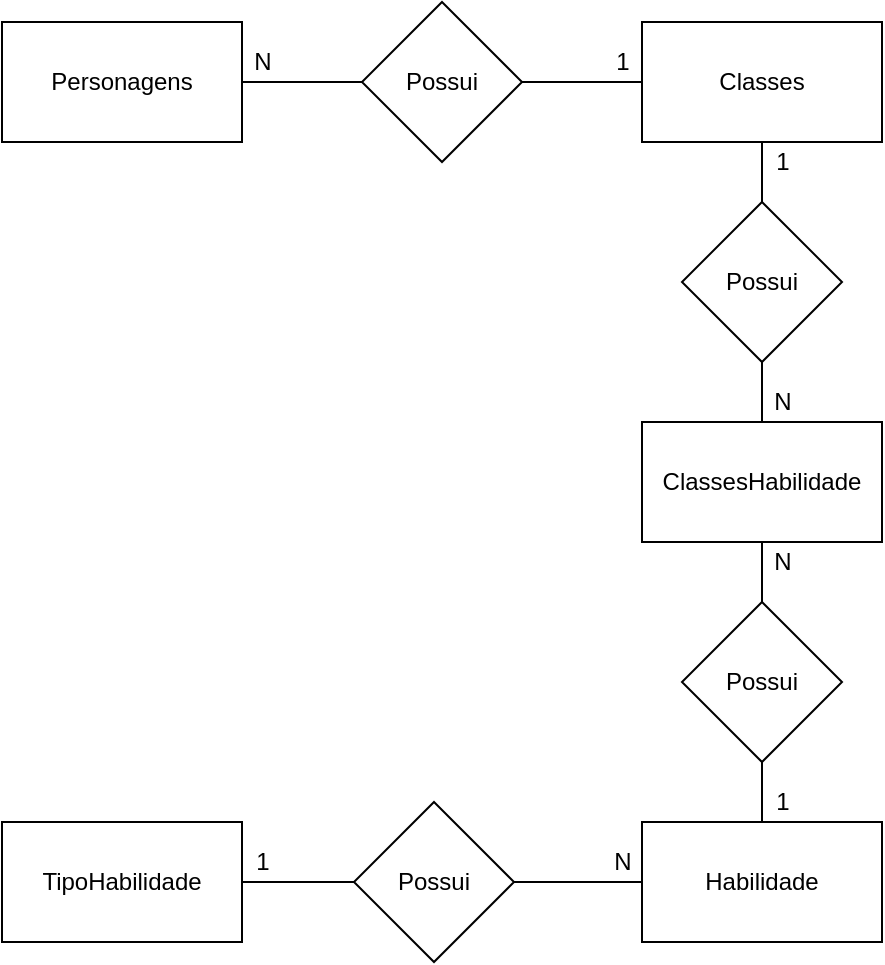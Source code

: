 <mxfile version="14.6.1" type="device" pages="2"><diagram id="KwWeDRrUwVv2rEVqDcTY" name="conceitual"><mxGraphModel dx="868" dy="482" grid="1" gridSize="10" guides="1" tooltips="1" connect="1" arrows="1" fold="1" page="1" pageScale="1" pageWidth="827" pageHeight="1169" math="0" shadow="0"><root><mxCell id="0"/><mxCell id="1" parent="0"/><mxCell id="8Vl4ZgsfmEuqpqaA4T27-1" value="Personagens" style="rounded=0;whiteSpace=wrap;html=1;" parent="1" vertex="1"><mxGeometry x="200" y="140" width="120" height="60" as="geometry"/></mxCell><mxCell id="r9K2TrHLwtq3RD5Jaqkg-5" value="" style="edgeStyle=orthogonalEdgeStyle;rounded=0;orthogonalLoop=1;jettySize=auto;html=1;endArrow=none;endFill=0;" edge="1" parent="1" source="8Vl4ZgsfmEuqpqaA4T27-2" target="r9K2TrHLwtq3RD5Jaqkg-3"><mxGeometry relative="1" as="geometry"/></mxCell><mxCell id="8Vl4ZgsfmEuqpqaA4T27-2" value="Classes" style="rounded=0;whiteSpace=wrap;html=1;" parent="1" vertex="1"><mxGeometry x="520" y="140" width="120" height="60" as="geometry"/></mxCell><mxCell id="8Vl4ZgsfmEuqpqaA4T27-3" value="Habilidade" style="rounded=0;whiteSpace=wrap;html=1;" parent="1" vertex="1"><mxGeometry x="520" y="540" width="120" height="60" as="geometry"/></mxCell><mxCell id="8Vl4ZgsfmEuqpqaA4T27-4" value="TipoHabilidade" style="rounded=0;whiteSpace=wrap;html=1;" parent="1" vertex="1"><mxGeometry x="200" y="540" width="120" height="60" as="geometry"/></mxCell><mxCell id="8Vl4ZgsfmEuqpqaA4T27-17" style="edgeStyle=orthogonalEdgeStyle;rounded=0;orthogonalLoop=1;jettySize=auto;html=1;entryX=1;entryY=0.5;entryDx=0;entryDy=0;endArrow=none;endFill=0;" parent="1" source="8Vl4ZgsfmEuqpqaA4T27-16" target="8Vl4ZgsfmEuqpqaA4T27-1" edge="1"><mxGeometry relative="1" as="geometry"/></mxCell><mxCell id="8Vl4ZgsfmEuqpqaA4T27-18" style="edgeStyle=orthogonalEdgeStyle;rounded=0;orthogonalLoop=1;jettySize=auto;html=1;entryX=0;entryY=0.5;entryDx=0;entryDy=0;endArrow=none;endFill=0;" parent="1" source="8Vl4ZgsfmEuqpqaA4T27-16" target="8Vl4ZgsfmEuqpqaA4T27-2" edge="1"><mxGeometry relative="1" as="geometry"/></mxCell><mxCell id="8Vl4ZgsfmEuqpqaA4T27-16" value="Possui" style="rhombus;whiteSpace=wrap;html=1;" parent="1" vertex="1"><mxGeometry x="380" y="130" width="80" height="80" as="geometry"/></mxCell><mxCell id="8Vl4ZgsfmEuqpqaA4T27-19" value="N" style="text;html=1;align=center;verticalAlign=middle;resizable=0;points=[];autosize=1;" parent="1" vertex="1"><mxGeometry x="320" y="150" width="20" height="20" as="geometry"/></mxCell><mxCell id="8Vl4ZgsfmEuqpqaA4T27-20" value="1" style="text;html=1;align=center;verticalAlign=middle;resizable=0;points=[];autosize=1;" parent="1" vertex="1"><mxGeometry x="500" y="150" width="20" height="20" as="geometry"/></mxCell><mxCell id="8Vl4ZgsfmEuqpqaA4T27-23" style="edgeStyle=orthogonalEdgeStyle;rounded=0;orthogonalLoop=1;jettySize=auto;html=1;entryX=0.5;entryY=0;entryDx=0;entryDy=0;endArrow=none;endFill=0;" parent="1" source="8Vl4ZgsfmEuqpqaA4T27-21" target="8Vl4ZgsfmEuqpqaA4T27-3" edge="1"><mxGeometry relative="1" as="geometry"/></mxCell><mxCell id="r9K2TrHLwtq3RD5Jaqkg-6" value="" style="edgeStyle=orthogonalEdgeStyle;rounded=0;orthogonalLoop=1;jettySize=auto;html=1;endArrow=none;endFill=0;" edge="1" parent="1" source="8Vl4ZgsfmEuqpqaA4T27-21" target="r9K2TrHLwtq3RD5Jaqkg-1"><mxGeometry relative="1" as="geometry"/></mxCell><mxCell id="8Vl4ZgsfmEuqpqaA4T27-21" value="Possui" style="rhombus;whiteSpace=wrap;html=1;" parent="1" vertex="1"><mxGeometry x="540" y="430" width="80" height="80" as="geometry"/></mxCell><mxCell id="8Vl4ZgsfmEuqpqaA4T27-24" value="1" style="text;html=1;align=center;verticalAlign=middle;resizable=0;points=[];autosize=1;" parent="1" vertex="1"><mxGeometry x="580" y="520" width="20" height="20" as="geometry"/></mxCell><mxCell id="8Vl4ZgsfmEuqpqaA4T27-27" style="edgeStyle=orthogonalEdgeStyle;rounded=0;orthogonalLoop=1;jettySize=auto;html=1;entryX=0;entryY=0.5;entryDx=0;entryDy=0;endArrow=none;endFill=0;" parent="1" source="8Vl4ZgsfmEuqpqaA4T27-26" target="8Vl4ZgsfmEuqpqaA4T27-3" edge="1"><mxGeometry relative="1" as="geometry"/></mxCell><mxCell id="8Vl4ZgsfmEuqpqaA4T27-28" style="edgeStyle=orthogonalEdgeStyle;rounded=0;orthogonalLoop=1;jettySize=auto;html=1;entryX=1;entryY=0.5;entryDx=0;entryDy=0;endArrow=none;endFill=0;" parent="1" source="8Vl4ZgsfmEuqpqaA4T27-26" target="8Vl4ZgsfmEuqpqaA4T27-4" edge="1"><mxGeometry relative="1" as="geometry"/></mxCell><mxCell id="8Vl4ZgsfmEuqpqaA4T27-26" value="Possui" style="rhombus;whiteSpace=wrap;html=1;" parent="1" vertex="1"><mxGeometry x="376" y="530" width="80" height="80" as="geometry"/></mxCell><mxCell id="8Vl4ZgsfmEuqpqaA4T27-29" value="1" style="text;html=1;align=center;verticalAlign=middle;resizable=0;points=[];autosize=1;" parent="1" vertex="1"><mxGeometry x="320" y="550" width="20" height="20" as="geometry"/></mxCell><mxCell id="8Vl4ZgsfmEuqpqaA4T27-30" value="N" style="text;html=1;align=center;verticalAlign=middle;resizable=0;points=[];autosize=1;" parent="1" vertex="1"><mxGeometry x="500" y="550" width="20" height="20" as="geometry"/></mxCell><mxCell id="r9K2TrHLwtq3RD5Jaqkg-1" value="ClassesHabilidade" style="rounded=0;whiteSpace=wrap;html=1;" vertex="1" parent="1"><mxGeometry x="520" y="340" width="120" height="60" as="geometry"/></mxCell><mxCell id="r9K2TrHLwtq3RD5Jaqkg-4" value="" style="edgeStyle=orthogonalEdgeStyle;rounded=0;orthogonalLoop=1;jettySize=auto;html=1;endArrow=none;endFill=0;" edge="1" parent="1" source="r9K2TrHLwtq3RD5Jaqkg-3" target="r9K2TrHLwtq3RD5Jaqkg-1"><mxGeometry relative="1" as="geometry"/></mxCell><mxCell id="r9K2TrHLwtq3RD5Jaqkg-7" value="" style="edgeStyle=orthogonalEdgeStyle;rounded=0;orthogonalLoop=1;jettySize=auto;html=1;endArrow=none;endFill=0;" edge="1" parent="1" source="r9K2TrHLwtq3RD5Jaqkg-3" target="8Vl4ZgsfmEuqpqaA4T27-2"><mxGeometry relative="1" as="geometry"/></mxCell><mxCell id="r9K2TrHLwtq3RD5Jaqkg-3" value="Possui" style="rhombus;whiteSpace=wrap;html=1;" vertex="1" parent="1"><mxGeometry x="540" y="230" width="80" height="80" as="geometry"/></mxCell><mxCell id="ig82Fdcdja-2S9smmc3Z-2" value="1" style="text;html=1;align=center;verticalAlign=middle;resizable=0;points=[];autosize=1;strokeColor=none;" vertex="1" parent="1"><mxGeometry x="580" y="200" width="20" height="20" as="geometry"/></mxCell><mxCell id="ig82Fdcdja-2S9smmc3Z-3" value="N" style="text;html=1;align=center;verticalAlign=middle;resizable=0;points=[];autosize=1;strokeColor=none;" vertex="1" parent="1"><mxGeometry x="580" y="320" width="20" height="20" as="geometry"/></mxCell><mxCell id="ig82Fdcdja-2S9smmc3Z-4" value="N" style="text;html=1;align=center;verticalAlign=middle;resizable=0;points=[];autosize=1;strokeColor=none;" vertex="1" parent="1"><mxGeometry x="580" y="400" width="20" height="20" as="geometry"/></mxCell></root></mxGraphModel></diagram><diagram id="Q3WnU3ilv-uBdMWqYaNY" name="logico"><mxGraphModel dx="868" dy="482" grid="1" gridSize="10" guides="1" tooltips="1" connect="1" arrows="1" fold="1" page="1" pageScale="1" pageWidth="827" pageHeight="1169" math="0" shadow="0"><root><mxCell id="jd4WkaCsJAqi4IVzWZH3-0"/><mxCell id="jd4WkaCsJAqi4IVzWZH3-1" parent="jd4WkaCsJAqi4IVzWZH3-0"/><mxCell id="jd4WkaCsJAqi4IVzWZH3-2" value="Personagem" style="shape=table;startSize=30;container=1;collapsible=1;childLayout=tableLayout;fixedRows=1;rowLines=0;fontStyle=1;align=center;resizeLast=1;" parent="jd4WkaCsJAqi4IVzWZH3-1" vertex="1"><mxGeometry x="152" y="100" width="180" height="250" as="geometry"/></mxCell><mxCell id="jd4WkaCsJAqi4IVzWZH3-6" value="" style="shape=partialRectangle;collapsible=0;dropTarget=0;pointerEvents=0;fillColor=none;top=0;left=0;bottom=1;right=0;points=[[0,0.5],[1,0.5]];portConstraint=eastwest;" parent="jd4WkaCsJAqi4IVzWZH3-2" vertex="1"><mxGeometry y="30" width="180" height="30" as="geometry"/></mxCell><mxCell id="jd4WkaCsJAqi4IVzWZH3-7" value="PK" style="shape=partialRectangle;connectable=0;fillColor=none;top=0;left=0;bottom=0;right=0;fontStyle=1;overflow=hidden;" parent="jd4WkaCsJAqi4IVzWZH3-6" vertex="1"><mxGeometry width="60" height="30" as="geometry"/></mxCell><mxCell id="jd4WkaCsJAqi4IVzWZH3-8" value="idPersonagem" style="shape=partialRectangle;connectable=0;fillColor=none;top=0;left=0;bottom=0;right=0;align=left;spacingLeft=6;fontStyle=1;overflow=hidden;" parent="jd4WkaCsJAqi4IVzWZH3-6" vertex="1"><mxGeometry x="60" width="120" height="30" as="geometry"/></mxCell><mxCell id="cgVsn6FeP3rH0h1HaDGe-0" value="" style="shape=partialRectangle;collapsible=0;dropTarget=0;pointerEvents=0;fillColor=none;top=0;left=0;bottom=1;right=0;points=[[0,0.5],[1,0.5]];portConstraint=eastwest;" parent="jd4WkaCsJAqi4IVzWZH3-2" vertex="1"><mxGeometry y="60" width="180" height="30" as="geometry"/></mxCell><mxCell id="cgVsn6FeP3rH0h1HaDGe-1" value="FK" style="shape=partialRectangle;connectable=0;fillColor=none;top=0;left=0;bottom=0;right=0;fontStyle=1;overflow=hidden;" parent="cgVsn6FeP3rH0h1HaDGe-0" vertex="1"><mxGeometry width="60" height="30" as="geometry"/></mxCell><mxCell id="cgVsn6FeP3rH0h1HaDGe-2" value="idClasse" style="shape=partialRectangle;connectable=0;fillColor=none;top=0;left=0;bottom=0;right=0;align=left;spacingLeft=6;fontStyle=1;overflow=hidden;" parent="cgVsn6FeP3rH0h1HaDGe-0" vertex="1"><mxGeometry x="60" width="120" height="30" as="geometry"/></mxCell><mxCell id="jd4WkaCsJAqi4IVzWZH3-9" value="" style="shape=partialRectangle;collapsible=0;dropTarget=0;pointerEvents=0;fillColor=none;top=0;left=0;bottom=0;right=0;points=[[0,0.5],[1,0.5]];portConstraint=eastwest;" parent="jd4WkaCsJAqi4IVzWZH3-2" vertex="1"><mxGeometry y="90" width="180" height="30" as="geometry"/></mxCell><mxCell id="jd4WkaCsJAqi4IVzWZH3-10" value="" style="shape=partialRectangle;connectable=0;fillColor=none;top=0;left=0;bottom=0;right=0;editable=1;overflow=hidden;" parent="jd4WkaCsJAqi4IVzWZH3-9" vertex="1"><mxGeometry width="60" height="30" as="geometry"/></mxCell><mxCell id="jd4WkaCsJAqi4IVzWZH3-11" value="Nome" style="shape=partialRectangle;connectable=0;fillColor=none;top=0;left=0;bottom=0;right=0;align=left;spacingLeft=6;overflow=hidden;" parent="jd4WkaCsJAqi4IVzWZH3-9" vertex="1"><mxGeometry x="60" width="120" height="30" as="geometry"/></mxCell><mxCell id="jd4WkaCsJAqi4IVzWZH3-12" value="" style="shape=partialRectangle;collapsible=0;dropTarget=0;pointerEvents=0;fillColor=none;top=0;left=0;bottom=0;right=0;points=[[0,0.5],[1,0.5]];portConstraint=eastwest;" parent="jd4WkaCsJAqi4IVzWZH3-2" vertex="1"><mxGeometry y="120" width="180" height="30" as="geometry"/></mxCell><mxCell id="jd4WkaCsJAqi4IVzWZH3-13" value="" style="shape=partialRectangle;connectable=0;fillColor=none;top=0;left=0;bottom=0;right=0;editable=1;overflow=hidden;" parent="jd4WkaCsJAqi4IVzWZH3-12" vertex="1"><mxGeometry width="60" height="30" as="geometry"/></mxCell><mxCell id="jd4WkaCsJAqi4IVzWZH3-14" value="MaxVida" style="shape=partialRectangle;connectable=0;fillColor=none;top=0;left=0;bottom=0;right=0;align=left;spacingLeft=6;overflow=hidden;" parent="jd4WkaCsJAqi4IVzWZH3-12" vertex="1"><mxGeometry x="60" width="120" height="30" as="geometry"/></mxCell><mxCell id="jd4WkaCsJAqi4IVzWZH3-15" value="" style="shape=partialRectangle;collapsible=0;dropTarget=0;pointerEvents=0;fillColor=none;top=0;left=0;bottom=0;right=0;points=[[0,0.5],[1,0.5]];portConstraint=eastwest;" parent="jd4WkaCsJAqi4IVzWZH3-2" vertex="1"><mxGeometry y="150" width="180" height="30" as="geometry"/></mxCell><mxCell id="jd4WkaCsJAqi4IVzWZH3-16" value="" style="shape=partialRectangle;connectable=0;fillColor=none;top=0;left=0;bottom=0;right=0;editable=1;overflow=hidden;" parent="jd4WkaCsJAqi4IVzWZH3-15" vertex="1"><mxGeometry width="60" height="30" as="geometry"/></mxCell><mxCell id="jd4WkaCsJAqi4IVzWZH3-17" value="MaxMana" style="shape=partialRectangle;connectable=0;fillColor=none;top=0;left=0;bottom=0;right=0;align=left;spacingLeft=6;overflow=hidden;" parent="jd4WkaCsJAqi4IVzWZH3-15" vertex="1"><mxGeometry x="60" width="120" height="30" as="geometry"/></mxCell><mxCell id="jd4WkaCsJAqi4IVzWZH3-18" value="" style="shape=partialRectangle;collapsible=0;dropTarget=0;pointerEvents=0;fillColor=none;top=0;left=0;bottom=0;right=0;points=[[0,0.5],[1,0.5]];portConstraint=eastwest;" parent="jd4WkaCsJAqi4IVzWZH3-2" vertex="1"><mxGeometry y="180" width="180" height="30" as="geometry"/></mxCell><mxCell id="jd4WkaCsJAqi4IVzWZH3-19" value="" style="shape=partialRectangle;connectable=0;fillColor=none;top=0;left=0;bottom=0;right=0;editable=1;overflow=hidden;" parent="jd4WkaCsJAqi4IVzWZH3-18" vertex="1"><mxGeometry width="60" height="30" as="geometry"/></mxCell><mxCell id="jd4WkaCsJAqi4IVzWZH3-20" value="DataAtualizacao" style="shape=partialRectangle;connectable=0;fillColor=none;top=0;left=0;bottom=0;right=0;align=left;spacingLeft=6;overflow=hidden;" parent="jd4WkaCsJAqi4IVzWZH3-18" vertex="1"><mxGeometry x="60" width="120" height="30" as="geometry"/></mxCell><mxCell id="jd4WkaCsJAqi4IVzWZH3-21" value="" style="shape=partialRectangle;collapsible=0;dropTarget=0;pointerEvents=0;fillColor=none;top=0;left=0;bottom=0;right=0;points=[[0,0.5],[1,0.5]];portConstraint=eastwest;" parent="jd4WkaCsJAqi4IVzWZH3-2" vertex="1"><mxGeometry y="210" width="180" height="30" as="geometry"/></mxCell><mxCell id="jd4WkaCsJAqi4IVzWZH3-22" value="" style="shape=partialRectangle;connectable=0;fillColor=none;top=0;left=0;bottom=0;right=0;editable=1;overflow=hidden;" parent="jd4WkaCsJAqi4IVzWZH3-21" vertex="1"><mxGeometry width="60" height="30" as="geometry"/></mxCell><mxCell id="jd4WkaCsJAqi4IVzWZH3-23" value="DataCriacao" style="shape=partialRectangle;connectable=0;fillColor=none;top=0;left=0;bottom=0;right=0;align=left;spacingLeft=6;overflow=hidden;" parent="jd4WkaCsJAqi4IVzWZH3-21" vertex="1"><mxGeometry x="60" width="120" height="30" as="geometry"/></mxCell><mxCell id="jd4WkaCsJAqi4IVzWZH3-25" value="Classe" style="shape=table;startSize=30;container=1;collapsible=1;childLayout=tableLayout;fixedRows=1;rowLines=0;fontStyle=1;align=center;resizeLast=1;" parent="jd4WkaCsJAqi4IVzWZH3-1" vertex="1"><mxGeometry x="466" y="100" width="180" height="100" as="geometry"/></mxCell><mxCell id="cgVsn6FeP3rH0h1HaDGe-3" value="" style="shape=partialRectangle;collapsible=0;dropTarget=0;pointerEvents=0;fillColor=none;top=0;left=0;bottom=1;right=0;points=[[0,0.5],[1,0.5]];portConstraint=eastwest;" parent="jd4WkaCsJAqi4IVzWZH3-25" vertex="1"><mxGeometry y="30" width="180" height="30" as="geometry"/></mxCell><mxCell id="cgVsn6FeP3rH0h1HaDGe-4" value="PK" style="shape=partialRectangle;connectable=0;fillColor=none;top=0;left=0;bottom=0;right=0;fontStyle=1;overflow=hidden;" parent="cgVsn6FeP3rH0h1HaDGe-3" vertex="1"><mxGeometry width="60" height="30" as="geometry"/></mxCell><mxCell id="cgVsn6FeP3rH0h1HaDGe-5" value="idClasse" style="shape=partialRectangle;connectable=0;fillColor=none;top=0;left=0;bottom=0;right=0;align=left;spacingLeft=6;fontStyle=1;overflow=hidden;" parent="cgVsn6FeP3rH0h1HaDGe-3" vertex="1"><mxGeometry x="60" width="120" height="30" as="geometry"/></mxCell><mxCell id="jd4WkaCsJAqi4IVzWZH3-35" value="" style="shape=partialRectangle;collapsible=0;dropTarget=0;pointerEvents=0;fillColor=none;top=0;left=0;bottom=0;right=0;points=[[0,0.5],[1,0.5]];portConstraint=eastwest;" parent="jd4WkaCsJAqi4IVzWZH3-25" vertex="1"><mxGeometry y="60" width="180" height="30" as="geometry"/></mxCell><mxCell id="jd4WkaCsJAqi4IVzWZH3-36" value="" style="shape=partialRectangle;connectable=0;fillColor=none;top=0;left=0;bottom=0;right=0;editable=1;overflow=hidden;" parent="jd4WkaCsJAqi4IVzWZH3-35" vertex="1"><mxGeometry width="60" height="30" as="geometry"/></mxCell><mxCell id="jd4WkaCsJAqi4IVzWZH3-37" value="Nome" style="shape=partialRectangle;connectable=0;fillColor=none;top=0;left=0;bottom=0;right=0;align=left;spacingLeft=6;overflow=hidden;" parent="jd4WkaCsJAqi4IVzWZH3-35" vertex="1"><mxGeometry x="60" width="120" height="30" as="geometry"/></mxCell><mxCell id="jd4WkaCsJAqi4IVzWZH3-38" value="Habilidade" style="shape=table;startSize=30;container=1;collapsible=1;childLayout=tableLayout;fixedRows=1;rowLines=0;fontStyle=1;align=center;resizeLast=1;" parent="jd4WkaCsJAqi4IVzWZH3-1" vertex="1"><mxGeometry x="466" y="395" width="180" height="130" as="geometry"/></mxCell><mxCell id="jd4WkaCsJAqi4IVzWZH3-39" value="" style="shape=partialRectangle;collapsible=0;dropTarget=0;pointerEvents=0;fillColor=none;top=0;left=0;bottom=0;right=0;points=[[0,0.5],[1,0.5]];portConstraint=eastwest;" parent="jd4WkaCsJAqi4IVzWZH3-38" vertex="1"><mxGeometry y="30" width="180" height="30" as="geometry"/></mxCell><mxCell id="jd4WkaCsJAqi4IVzWZH3-40" value="PK" style="shape=partialRectangle;connectable=0;fillColor=none;top=0;left=0;bottom=0;right=0;fontStyle=1;overflow=hidden;" parent="jd4WkaCsJAqi4IVzWZH3-39" vertex="1"><mxGeometry width="60" height="30" as="geometry"/></mxCell><mxCell id="jd4WkaCsJAqi4IVzWZH3-41" value="idHabilidade" style="shape=partialRectangle;connectable=0;fillColor=none;top=0;left=0;bottom=0;right=0;align=left;spacingLeft=6;fontStyle=1;overflow=hidden;" parent="jd4WkaCsJAqi4IVzWZH3-39" vertex="1"><mxGeometry x="60" width="120" height="30" as="geometry"/></mxCell><mxCell id="jd4WkaCsJAqi4IVzWZH3-42" value="" style="shape=partialRectangle;collapsible=0;dropTarget=0;pointerEvents=0;fillColor=none;top=0;left=0;bottom=1;right=0;points=[[0,0.5],[1,0.5]];portConstraint=eastwest;" parent="jd4WkaCsJAqi4IVzWZH3-38" vertex="1"><mxGeometry y="60" width="180" height="30" as="geometry"/></mxCell><mxCell id="jd4WkaCsJAqi4IVzWZH3-43" value="FK" style="shape=partialRectangle;connectable=0;fillColor=none;top=0;left=0;bottom=0;right=0;fontStyle=1;overflow=hidden;" parent="jd4WkaCsJAqi4IVzWZH3-42" vertex="1"><mxGeometry width="60" height="30" as="geometry"/></mxCell><mxCell id="jd4WkaCsJAqi4IVzWZH3-44" value="idTipoHabilidade" style="shape=partialRectangle;connectable=0;fillColor=none;top=0;left=0;bottom=0;right=0;align=left;spacingLeft=6;fontStyle=1;overflow=hidden;" parent="jd4WkaCsJAqi4IVzWZH3-42" vertex="1"><mxGeometry x="60" width="120" height="30" as="geometry"/></mxCell><mxCell id="jd4WkaCsJAqi4IVzWZH3-45" value="" style="shape=partialRectangle;collapsible=0;dropTarget=0;pointerEvents=0;fillColor=none;top=0;left=0;bottom=0;right=0;points=[[0,0.5],[1,0.5]];portConstraint=eastwest;" parent="jd4WkaCsJAqi4IVzWZH3-38" vertex="1"><mxGeometry y="90" width="180" height="30" as="geometry"/></mxCell><mxCell id="jd4WkaCsJAqi4IVzWZH3-46" value="" style="shape=partialRectangle;connectable=0;fillColor=none;top=0;left=0;bottom=0;right=0;editable=1;overflow=hidden;" parent="jd4WkaCsJAqi4IVzWZH3-45" vertex="1"><mxGeometry width="60" height="30" as="geometry"/></mxCell><mxCell id="jd4WkaCsJAqi4IVzWZH3-47" value="Nome" style="shape=partialRectangle;connectable=0;fillColor=none;top=0;left=0;bottom=0;right=0;align=left;spacingLeft=6;overflow=hidden;" parent="jd4WkaCsJAqi4IVzWZH3-45" vertex="1"><mxGeometry x="60" width="120" height="30" as="geometry"/></mxCell><mxCell id="jd4WkaCsJAqi4IVzWZH3-49" value="TipoHabilidade" style="shape=table;startSize=30;container=1;collapsible=1;childLayout=tableLayout;fixedRows=1;rowLines=0;fontStyle=1;align=center;resizeLast=1;" parent="jd4WkaCsJAqi4IVzWZH3-1" vertex="1"><mxGeometry x="152" y="425" width="180" height="100" as="geometry"/></mxCell><mxCell id="jd4WkaCsJAqi4IVzWZH3-50" value="" style="shape=partialRectangle;collapsible=0;dropTarget=0;pointerEvents=0;fillColor=none;top=0;left=0;bottom=1;right=0;points=[[0,0.5],[1,0.5]];portConstraint=eastwest;" parent="jd4WkaCsJAqi4IVzWZH3-49" vertex="1"><mxGeometry y="30" width="180" height="30" as="geometry"/></mxCell><mxCell id="jd4WkaCsJAqi4IVzWZH3-51" value="PK" style="shape=partialRectangle;connectable=0;fillColor=none;top=0;left=0;bottom=0;right=0;fontStyle=1;overflow=hidden;" parent="jd4WkaCsJAqi4IVzWZH3-50" vertex="1"><mxGeometry width="30" height="30" as="geometry"/></mxCell><mxCell id="jd4WkaCsJAqi4IVzWZH3-52" value="idTipoHabilidade" style="shape=partialRectangle;connectable=0;fillColor=none;top=0;left=0;bottom=0;right=0;align=left;spacingLeft=6;fontStyle=1;overflow=hidden;" parent="jd4WkaCsJAqi4IVzWZH3-50" vertex="1"><mxGeometry x="30" width="150" height="30" as="geometry"/></mxCell><mxCell id="jd4WkaCsJAqi4IVzWZH3-53" value="" style="shape=partialRectangle;collapsible=0;dropTarget=0;pointerEvents=0;fillColor=none;top=0;left=0;bottom=0;right=0;points=[[0,0.5],[1,0.5]];portConstraint=eastwest;" parent="jd4WkaCsJAqi4IVzWZH3-49" vertex="1"><mxGeometry y="60" width="180" height="30" as="geometry"/></mxCell><mxCell id="jd4WkaCsJAqi4IVzWZH3-54" value="" style="shape=partialRectangle;connectable=0;fillColor=none;top=0;left=0;bottom=0;right=0;editable=1;overflow=hidden;" parent="jd4WkaCsJAqi4IVzWZH3-53" vertex="1"><mxGeometry width="30" height="30" as="geometry"/></mxCell><mxCell id="jd4WkaCsJAqi4IVzWZH3-55" value="Descricao" style="shape=partialRectangle;connectable=0;fillColor=none;top=0;left=0;bottom=0;right=0;align=left;spacingLeft=6;overflow=hidden;" parent="jd4WkaCsJAqi4IVzWZH3-53" vertex="1"><mxGeometry x="30" width="150" height="30" as="geometry"/></mxCell><mxCell id="1I7j3l4lIzs5ujKMMiOu-1" value="ClasseHabilidade" style="shape=table;startSize=30;container=1;collapsible=1;childLayout=tableLayout;fixedRows=1;rowLines=0;fontStyle=1;align=center;resizeLast=1;" parent="jd4WkaCsJAqi4IVzWZH3-1" vertex="1"><mxGeometry x="466" y="260" width="180" height="100" as="geometry"/></mxCell><mxCell id="1I7j3l4lIzs5ujKMMiOu-2" value="" style="shape=partialRectangle;collapsible=0;dropTarget=0;pointerEvents=0;fillColor=none;top=0;left=0;bottom=0;right=0;points=[[0,0.5],[1,0.5]];portConstraint=eastwest;" parent="1I7j3l4lIzs5ujKMMiOu-1" vertex="1"><mxGeometry y="30" width="180" height="30" as="geometry"/></mxCell><mxCell id="1I7j3l4lIzs5ujKMMiOu-3" value="FK" style="shape=partialRectangle;connectable=0;fillColor=none;top=0;left=0;bottom=0;right=0;fontStyle=1;overflow=hidden;" parent="1I7j3l4lIzs5ujKMMiOu-2" vertex="1"><mxGeometry width="60" height="30" as="geometry"/></mxCell><mxCell id="1I7j3l4lIzs5ujKMMiOu-4" value="idClasse" style="shape=partialRectangle;connectable=0;fillColor=none;top=0;left=0;bottom=0;right=0;align=left;spacingLeft=6;fontStyle=1;overflow=hidden;" parent="1I7j3l4lIzs5ujKMMiOu-2" vertex="1"><mxGeometry x="60" width="120" height="30" as="geometry"/></mxCell><mxCell id="1I7j3l4lIzs5ujKMMiOu-5" value="" style="shape=partialRectangle;collapsible=0;dropTarget=0;pointerEvents=0;fillColor=none;top=0;left=0;bottom=1;right=0;points=[[0,0.5],[1,0.5]];portConstraint=eastwest;" parent="1I7j3l4lIzs5ujKMMiOu-1" vertex="1"><mxGeometry y="60" width="180" height="30" as="geometry"/></mxCell><mxCell id="1I7j3l4lIzs5ujKMMiOu-6" value="FK" style="shape=partialRectangle;connectable=0;fillColor=none;top=0;left=0;bottom=0;right=0;fontStyle=1;overflow=hidden;" parent="1I7j3l4lIzs5ujKMMiOu-5" vertex="1"><mxGeometry width="60" height="30" as="geometry"/></mxCell><mxCell id="1I7j3l4lIzs5ujKMMiOu-7" value="idHabilidade" style="shape=partialRectangle;connectable=0;fillColor=none;top=0;left=0;bottom=0;right=0;align=left;spacingLeft=6;fontStyle=1;overflow=hidden;" parent="1I7j3l4lIzs5ujKMMiOu-5" vertex="1"><mxGeometry x="60" width="120" height="30" as="geometry"/></mxCell><mxCell id="1I7j3l4lIzs5ujKMMiOu-14" value="" style="edgeStyle=entityRelationEdgeStyle;fontSize=12;html=1;endArrow=ERoneToMany;exitX=1;exitY=0.5;exitDx=0;exitDy=0;entryX=1;entryY=0.5;entryDx=0;entryDy=0;" parent="jd4WkaCsJAqi4IVzWZH3-1" target="1I7j3l4lIzs5ujKMMiOu-2" edge="1"><mxGeometry width="100" height="100" relative="1" as="geometry"><mxPoint x="646" y="145" as="sourcePoint"/><mxPoint x="432" y="260" as="targetPoint"/></mxGeometry></mxCell><mxCell id="1I7j3l4lIzs5ujKMMiOu-16" value="" style="edgeStyle=entityRelationEdgeStyle;fontSize=12;html=1;endArrow=ERoneToMany;exitX=1;exitY=0.5;exitDx=0;exitDy=0;entryX=1;entryY=0.5;entryDx=0;entryDy=0;" parent="jd4WkaCsJAqi4IVzWZH3-1" source="jd4WkaCsJAqi4IVzWZH3-39" target="1I7j3l4lIzs5ujKMMiOu-5" edge="1"><mxGeometry width="100" height="100" relative="1" as="geometry"><mxPoint x="332" y="390" as="sourcePoint"/><mxPoint x="432" y="290" as="targetPoint"/></mxGeometry></mxCell><mxCell id="1I7j3l4lIzs5ujKMMiOu-18" value="" style="edgeStyle=entityRelationEdgeStyle;fontSize=12;html=1;endArrow=ERoneToMany;exitX=1;exitY=0.5;exitDx=0;exitDy=0;entryX=0;entryY=0.5;entryDx=0;entryDy=0;" parent="jd4WkaCsJAqi4IVzWZH3-1" source="jd4WkaCsJAqi4IVzWZH3-50" target="jd4WkaCsJAqi4IVzWZH3-42" edge="1"><mxGeometry width="100" height="100" relative="1" as="geometry"><mxPoint x="352" y="430" as="sourcePoint"/><mxPoint x="452" y="330" as="targetPoint"/></mxGeometry></mxCell><mxCell id="cgVsn6FeP3rH0h1HaDGe-7" value="" style="edgeStyle=entityRelationEdgeStyle;fontSize=12;html=1;endArrow=ERoneToMany;entryX=1;entryY=0.5;entryDx=0;entryDy=0;exitX=0;exitY=0.5;exitDx=0;exitDy=0;" parent="jd4WkaCsJAqi4IVzWZH3-1" source="cgVsn6FeP3rH0h1HaDGe-3" target="cgVsn6FeP3rH0h1HaDGe-0" edge="1"><mxGeometry width="100" height="100" relative="1" as="geometry"><mxPoint x="412" y="290" as="sourcePoint"/><mxPoint x="512" y="190" as="targetPoint"/></mxGeometry></mxCell></root></mxGraphModel></diagram></mxfile>